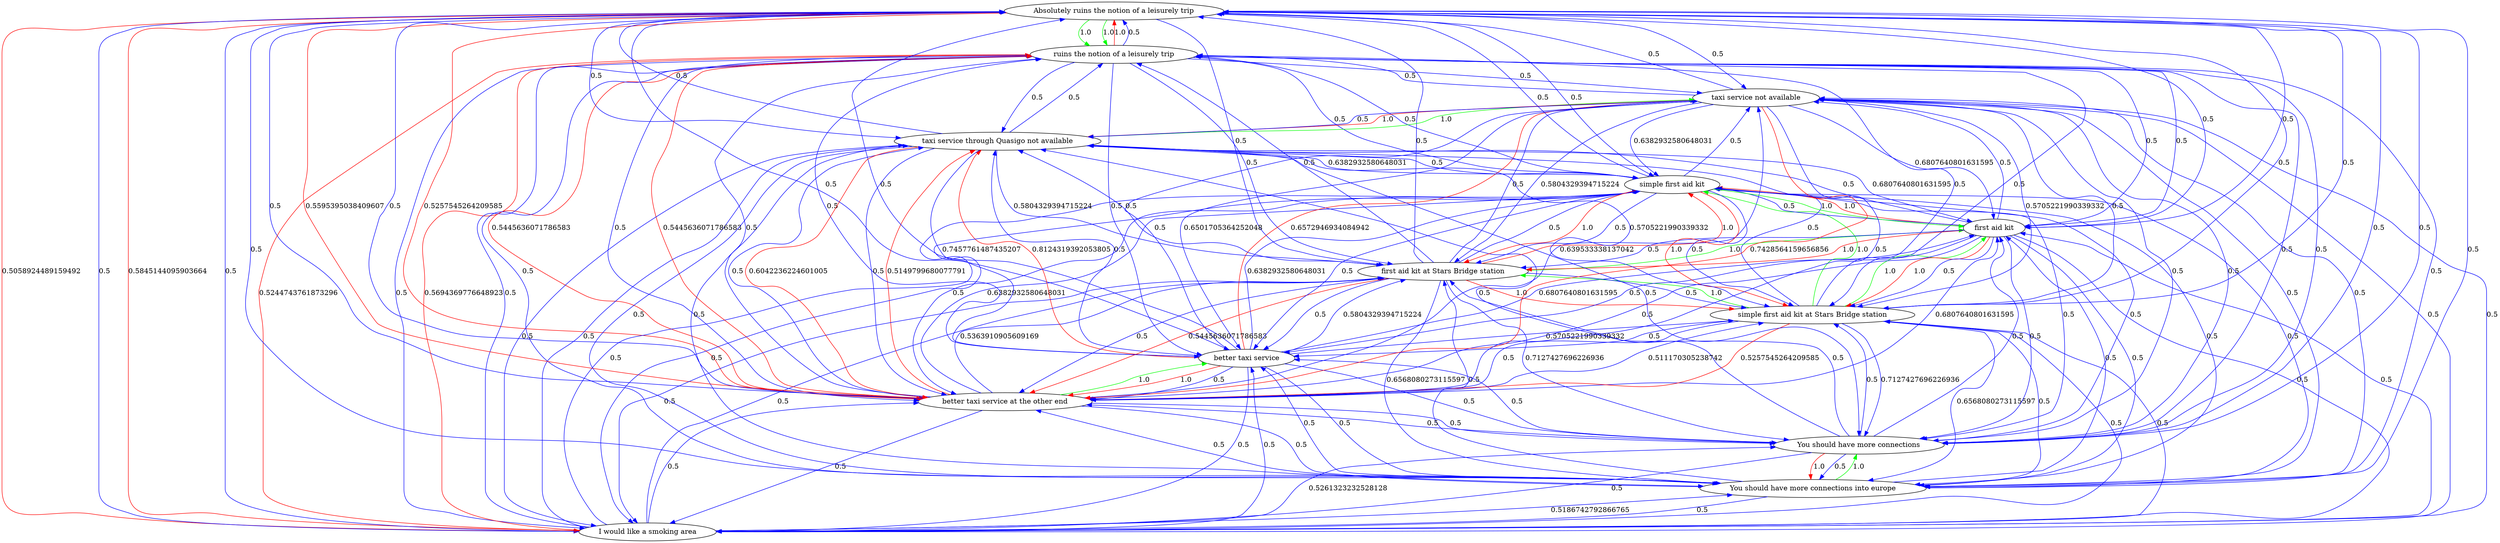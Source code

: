 digraph rawGraph {
"Absolutely ruins the notion of a leisurely trip";"ruins the notion of a leisurely trip";"I would like a smoking area";"You should have more connections into europe";"You should have more connections";"better taxi service at the other end";"better taxi service";"simple first aid kit at Stars Bridge station";"first aid kit at Stars Bridge station";"first aid kit";"simple first aid kit";"taxi service through Quasigo not available";"taxi service not available";"Absolutely ruins the notion of a leisurely trip" -> "ruins the notion of a leisurely trip" [label=1.0] [color=green]
"Absolutely ruins the notion of a leisurely trip" -> "ruins the notion of a leisurely trip" [label=1.0] [color=green]
"ruins the notion of a leisurely trip" -> "Absolutely ruins the notion of a leisurely trip" [label=1.0] [color=red]
"Absolutely ruins the notion of a leisurely trip" -> "I would like a smoking area" [label=0.5058924489159492] [color=red]
"ruins the notion of a leisurely trip" -> "I would like a smoking area" [label=0.5244743761873296] [color=red]
"I would like a smoking area" -> "Absolutely ruins the notion of a leisurely trip" [label=0.5845144095903664] [color=red]
"I would like a smoking area" -> "ruins the notion of a leisurely trip" [label=0.5694369776648923] [color=red]
"You should have more connections into europe" -> "You should have more connections" [label=1.0] [color=green]
"You should have more connections" -> "You should have more connections into europe" [label=1.0] [color=red]
"Absolutely ruins the notion of a leisurely trip" -> "You should have more connections into europe" [label=0.5] [color=blue]
"Absolutely ruins the notion of a leisurely trip" -> "You should have more connections" [label=0.5] [color=blue]
"ruins the notion of a leisurely trip" -> "You should have more connections into europe" [label=0.5] [color=blue]
"ruins the notion of a leisurely trip" -> "You should have more connections" [label=0.5] [color=blue]
"I would like a smoking area" -> "You should have more connections into europe" [label=0.5186742792866765] [color=blue]
"I would like a smoking area" -> "You should have more connections" [label=0.5261323232528128] [color=blue]
"You should have more connections into europe" -> "Absolutely ruins the notion of a leisurely trip" [label=0.5] [color=blue]
"You should have more connections into europe" -> "ruins the notion of a leisurely trip" [label=0.5] [color=blue]
"You should have more connections into europe" -> "I would like a smoking area" [label=0.5] [color=blue]
"You should have more connections" -> "Absolutely ruins the notion of a leisurely trip" [label=0.5] [color=blue]
"You should have more connections" -> "ruins the notion of a leisurely trip" [label=0.5] [color=blue]
"You should have more connections" -> "I would like a smoking area" [label=0.5] [color=blue]
"better taxi service at the other end" -> "better taxi service" [label=1.0] [color=green]
"better taxi service" -> "better taxi service at the other end" [label=1.0] [color=red]
"Absolutely ruins the notion of a leisurely trip" -> "better taxi service at the other end" [label=0.5257545264209585] [color=red]
"Absolutely ruins the notion of a leisurely trip" -> "better taxi service" [label=0.5] [color=blue]
"ruins the notion of a leisurely trip" -> "better taxi service at the other end" [label=0.5445636071786583] [color=red]
"ruins the notion of a leisurely trip" -> "better taxi service" [label=0.5] [color=blue]
"I would like a smoking area" -> "better taxi service at the other end" [label=0.5] [color=blue]
"I would like a smoking area" -> "better taxi service" [label=0.5] [color=blue]
"You should have more connections into europe" -> "better taxi service at the other end" [label=0.5] [color=blue]
"You should have more connections into europe" -> "better taxi service" [label=0.5] [color=blue]
"You should have more connections" -> "better taxi service at the other end" [label=0.5] [color=blue]
"You should have more connections" -> "better taxi service" [label=0.5] [color=blue]
"better taxi service at the other end" -> "Absolutely ruins the notion of a leisurely trip" [label=0.5595395038409607] [color=red]
"better taxi service at the other end" -> "ruins the notion of a leisurely trip" [label=0.5445636071786583] [color=red]
"better taxi service at the other end" -> "I would like a smoking area" [label=0.5] [color=blue]
"better taxi service at the other end" -> "You should have more connections into europe" [label=0.5] [color=blue]
"better taxi service at the other end" -> "You should have more connections" [label=0.5] [color=blue]
"better taxi service" -> "Absolutely ruins the notion of a leisurely trip" [label=0.5] [color=blue]
"better taxi service" -> "ruins the notion of a leisurely trip" [label=0.5] [color=blue]
"better taxi service" -> "I would like a smoking area" [label=0.5] [color=blue]
"better taxi service" -> "You should have more connections into europe" [label=0.5] [color=blue]
"better taxi service" -> "You should have more connections" [label=0.5] [color=blue]
"simple first aid kit at Stars Bridge station" -> "first aid kit at Stars Bridge station" [label=1.0] [color=green]
"first aid kit at Stars Bridge station" -> "first aid kit" [label=1.0] [color=green]
"simple first aid kit at Stars Bridge station" -> "simple first aid kit" [label=1.0] [color=green]
"simple first aid kit" -> "first aid kit" [label=1.0] [color=green]
"simple first aid kit at Stars Bridge station" -> "first aid kit" [label=1.0] [color=green]
"first aid kit at Stars Bridge station" -> "simple first aid kit at Stars Bridge station" [label=1.0] [color=red]
"first aid kit at Stars Bridge station" -> "simple first aid kit" [label=1.0] [color=red]
"first aid kit" -> "simple first aid kit at Stars Bridge station" [label=1.0] [color=red]
"first aid kit" -> "first aid kit at Stars Bridge station" [label=1.0] [color=red]
"first aid kit" -> "simple first aid kit" [label=1.0] [color=red]
"simple first aid kit" -> "simple first aid kit at Stars Bridge station" [label=1.0] [color=red]
"simple first aid kit" -> "first aid kit at Stars Bridge station" [label=1.0] [color=red]
"Absolutely ruins the notion of a leisurely trip" -> "simple first aid kit at Stars Bridge station" [label=0.5] [color=blue]
"Absolutely ruins the notion of a leisurely trip" -> "first aid kit at Stars Bridge station" [label=0.5] [color=blue]
"Absolutely ruins the notion of a leisurely trip" -> "first aid kit" [label=0.5] [color=blue]
"Absolutely ruins the notion of a leisurely trip" -> "simple first aid kit" [label=0.5] [color=blue]
"ruins the notion of a leisurely trip" -> "simple first aid kit at Stars Bridge station" [label=0.5] [color=blue]
"ruins the notion of a leisurely trip" -> "first aid kit at Stars Bridge station" [label=0.5] [color=blue]
"ruins the notion of a leisurely trip" -> "first aid kit" [label=0.5] [color=blue]
"ruins the notion of a leisurely trip" -> "simple first aid kit" [label=0.5] [color=blue]
"I would like a smoking area" -> "simple first aid kit at Stars Bridge station" [label=0.5] [color=blue]
"I would like a smoking area" -> "first aid kit at Stars Bridge station" [label=0.5] [color=blue]
"I would like a smoking area" -> "first aid kit" [label=0.5] [color=blue]
"I would like a smoking area" -> "simple first aid kit" [label=0.5] [color=blue]
"You should have more connections into europe" -> "simple first aid kit at Stars Bridge station" [label=0.5] [color=blue]
"You should have more connections into europe" -> "first aid kit at Stars Bridge station" [label=0.5] [color=blue]
"You should have more connections into europe" -> "first aid kit" [label=0.5] [color=blue]
"You should have more connections into europe" -> "simple first aid kit" [label=0.5] [color=blue]
"You should have more connections" -> "simple first aid kit at Stars Bridge station" [label=0.5] [color=blue]
"You should have more connections" -> "first aid kit at Stars Bridge station" [label=0.5] [color=blue]
"You should have more connections" -> "first aid kit" [label=0.5] [color=blue]
"You should have more connections" -> "simple first aid kit" [label=0.5] [color=blue]
"better taxi service at the other end" -> "simple first aid kit at Stars Bridge station" [label=0.511170305238742] [color=blue]
"better taxi service at the other end" -> "first aid kit at Stars Bridge station" [label=0.5363910905609169] [color=blue]
"better taxi service at the other end" -> "first aid kit" [label=0.6807640801631595] [color=blue]
"better taxi service at the other end" -> "simple first aid kit" [label=0.6382932580648031] [color=blue]
"better taxi service" -> "simple first aid kit at Stars Bridge station" [label=0.5705221990339332] [color=blue]
"better taxi service" -> "first aid kit at Stars Bridge station" [label=0.5804329394715224] [color=blue]
"better taxi service" -> "first aid kit" [label=0.6807640801631595] [color=blue]
"better taxi service" -> "simple first aid kit" [label=0.6382932580648031] [color=blue]
"simple first aid kit at Stars Bridge station" -> "Absolutely ruins the notion of a leisurely trip" [label=0.5] [color=blue]
"simple first aid kit at Stars Bridge station" -> "ruins the notion of a leisurely trip" [label=0.5] [color=blue]
"simple first aid kit at Stars Bridge station" -> "I would like a smoking area" [label=0.5] [color=blue]
"simple first aid kit at Stars Bridge station" -> "You should have more connections into europe" [label=0.6568080273115597] [color=blue]
"simple first aid kit at Stars Bridge station" -> "You should have more connections" [label=0.7127427696226936] [color=blue]
"simple first aid kit at Stars Bridge station" -> "better taxi service at the other end" [label=0.5257545264209585] [color=red]
"simple first aid kit at Stars Bridge station" -> "better taxi service" [label=0.5] [color=blue]
"first aid kit at Stars Bridge station" -> "Absolutely ruins the notion of a leisurely trip" [label=0.5] [color=blue]
"first aid kit at Stars Bridge station" -> "ruins the notion of a leisurely trip" [label=0.5] [color=blue]
"first aid kit at Stars Bridge station" -> "I would like a smoking area" [label=0.5] [color=blue]
"first aid kit at Stars Bridge station" -> "You should have more connections into europe" [label=0.6568080273115597] [color=blue]
"first aid kit at Stars Bridge station" -> "You should have more connections" [label=0.7127427696226936] [color=blue]
"first aid kit at Stars Bridge station" -> "better taxi service at the other end" [label=0.5445636071786583] [color=red]
"first aid kit at Stars Bridge station" -> "better taxi service" [label=0.5] [color=blue]
"first aid kit" -> "Absolutely ruins the notion of a leisurely trip" [label=0.5] [color=blue]
"first aid kit" -> "ruins the notion of a leisurely trip" [label=0.5] [color=blue]
"first aid kit" -> "I would like a smoking area" [label=0.5] [color=blue]
"first aid kit" -> "You should have more connections into europe" [label=0.5] [color=blue]
"first aid kit" -> "You should have more connections" [label=0.5] [color=blue]
"first aid kit" -> "better taxi service at the other end" [label=0.5] [color=blue]
"first aid kit" -> "better taxi service" [label=0.5] [color=blue]
"simple first aid kit" -> "Absolutely ruins the notion of a leisurely trip" [label=0.5] [color=blue]
"simple first aid kit" -> "ruins the notion of a leisurely trip" [label=0.5] [color=blue]
"simple first aid kit" -> "I would like a smoking area" [label=0.5] [color=blue]
"simple first aid kit" -> "You should have more connections into europe" [label=0.5] [color=blue]
"simple first aid kit" -> "You should have more connections" [label=0.5] [color=blue]
"simple first aid kit" -> "better taxi service at the other end" [label=0.5] [color=blue]
"simple first aid kit" -> "better taxi service" [label=0.5] [color=blue]
"taxi service through Quasigo not available" -> "taxi service not available" [label=1.0] [color=green]
"taxi service not available" -> "taxi service through Quasigo not available" [label=1.0] [color=red]
"Absolutely ruins the notion of a leisurely trip" -> "taxi service through Quasigo not available" [label=0.5] [color=blue]
"Absolutely ruins the notion of a leisurely trip" -> "taxi service not available" [label=0.5] [color=blue]
"ruins the notion of a leisurely trip" -> "taxi service through Quasigo not available" [label=0.5] [color=blue]
"ruins the notion of a leisurely trip" -> "taxi service not available" [label=0.5] [color=blue]
"I would like a smoking area" -> "taxi service through Quasigo not available" [label=0.5] [color=blue]
"I would like a smoking area" -> "taxi service not available" [label=0.5] [color=blue]
"You should have more connections into europe" -> "taxi service through Quasigo not available" [label=0.5] [color=blue]
"You should have more connections into europe" -> "taxi service not available" [label=0.5] [color=blue]
"You should have more connections" -> "taxi service through Quasigo not available" [label=0.5] [color=blue]
"You should have more connections" -> "taxi service not available" [label=0.5] [color=blue]
"better taxi service at the other end" -> "taxi service through Quasigo not available" [label=0.5149799680077791] [color=red]
"better taxi service at the other end" -> "taxi service not available" [label=0.639533338137042] [color=blue]
"better taxi service" -> "taxi service through Quasigo not available" [label=0.8124319392053805] [color=red]
"better taxi service" -> "taxi service not available" [label=0.6572946934084942] [color=red]
"simple first aid kit at Stars Bridge station" -> "taxi service through Quasigo not available" [label=0.5] [color=blue]
"simple first aid kit at Stars Bridge station" -> "taxi service not available" [label=0.5] [color=blue]
"first aid kit at Stars Bridge station" -> "taxi service through Quasigo not available" [label=0.5] [color=blue]
"first aid kit at Stars Bridge station" -> "taxi service not available" [label=0.5] [color=blue]
"first aid kit" -> "taxi service through Quasigo not available" [label=0.5] [color=blue]
"first aid kit" -> "taxi service not available" [label=0.5] [color=blue]
"simple first aid kit" -> "taxi service through Quasigo not available" [label=0.5] [color=blue]
"simple first aid kit" -> "taxi service not available" [label=0.5] [color=blue]
"taxi service through Quasigo not available" -> "Absolutely ruins the notion of a leisurely trip" [label=0.5] [color=blue]
"taxi service through Quasigo not available" -> "ruins the notion of a leisurely trip" [label=0.5] [color=blue]
"taxi service through Quasigo not available" -> "I would like a smoking area" [label=0.5] [color=blue]
"taxi service through Quasigo not available" -> "You should have more connections into europe" [label=0.5] [color=blue]
"taxi service through Quasigo not available" -> "You should have more connections" [label=0.5] [color=blue]
"taxi service through Quasigo not available" -> "better taxi service at the other end" [label=0.6042236224601005] [color=red]
"taxi service through Quasigo not available" -> "better taxi service" [label=0.7457761487435207] [color=blue]
"taxi service through Quasigo not available" -> "simple first aid kit at Stars Bridge station" [label=0.5705221990339332] [color=blue]
"taxi service through Quasigo not available" -> "first aid kit at Stars Bridge station" [label=0.5804329394715224] [color=blue]
"taxi service through Quasigo not available" -> "first aid kit" [label=0.6807640801631595] [color=blue]
"taxi service through Quasigo not available" -> "simple first aid kit" [label=0.6382932580648031] [color=blue]
"taxi service not available" -> "Absolutely ruins the notion of a leisurely trip" [label=0.5] [color=blue]
"taxi service not available" -> "ruins the notion of a leisurely trip" [label=0.5] [color=blue]
"taxi service not available" -> "I would like a smoking area" [label=0.5] [color=blue]
"taxi service not available" -> "You should have more connections into europe" [label=0.5] [color=blue]
"taxi service not available" -> "You should have more connections" [label=0.5] [color=blue]
"taxi service not available" -> "better taxi service at the other end" [label=0.7428564159656856] [color=red]
"taxi service not available" -> "better taxi service" [label=0.6501705364252048] [color=blue]
"taxi service not available" -> "simple first aid kit at Stars Bridge station" [label=0.5705221990339332] [color=blue]
"taxi service not available" -> "first aid kit at Stars Bridge station" [label=0.5804329394715224] [color=blue]
"taxi service not available" -> "first aid kit" [label=0.6807640801631595] [color=blue]
"taxi service not available" -> "simple first aid kit" [label=0.6382932580648031] [color=blue]
"Absolutely ruins the notion of a leisurely trip" -> "better taxi service at the other end" [label=0.5] [color=blue]
"Absolutely ruins the notion of a leisurely trip" -> "I would like a smoking area" [label=0.5] [color=blue]
"ruins the notion of a leisurely trip" -> "better taxi service at the other end" [label=0.5] [color=blue]
"ruins the notion of a leisurely trip" -> "Absolutely ruins the notion of a leisurely trip" [label=0.5] [color=blue]
"ruins the notion of a leisurely trip" -> "I would like a smoking area" [label=0.5] [color=blue]
"I would like a smoking area" -> "Absolutely ruins the notion of a leisurely trip" [label=0.5] [color=blue]
"I would like a smoking area" -> "ruins the notion of a leisurely trip" [label=0.5] [color=blue]
"You should have more connections" -> "You should have more connections into europe" [label=0.5] [color=blue]
"better taxi service at the other end" -> "Absolutely ruins the notion of a leisurely trip" [label=0.5] [color=blue]
"better taxi service at the other end" -> "taxi service through Quasigo not available" [label=0.5] [color=blue]
"better taxi service at the other end" -> "ruins the notion of a leisurely trip" [label=0.5] [color=blue]
"better taxi service" -> "better taxi service at the other end" [label=0.5] [color=blue]
"better taxi service" -> "taxi service through Quasigo not available" [label=0.5] [color=blue]
"better taxi service" -> "taxi service not available" [label=0.5] [color=blue]
"simple first aid kit at Stars Bridge station" -> "better taxi service at the other end" [label=0.5] [color=blue]
"first aid kit at Stars Bridge station" -> "better taxi service at the other end" [label=0.5] [color=blue]
"first aid kit at Stars Bridge station" -> "simple first aid kit at Stars Bridge station" [label=0.5] [color=blue]
"first aid kit at Stars Bridge station" -> "simple first aid kit" [label=0.5] [color=blue]
"first aid kit" -> "simple first aid kit at Stars Bridge station" [label=0.5] [color=blue]
"first aid kit" -> "simple first aid kit" [label=0.5] [color=blue]
"first aid kit" -> "first aid kit at Stars Bridge station" [label=0.5] [color=blue]
"simple first aid kit" -> "simple first aid kit at Stars Bridge station" [label=0.5] [color=blue]
"simple first aid kit" -> "first aid kit at Stars Bridge station" [label=0.5] [color=blue]
"taxi service through Quasigo not available" -> "better taxi service at the other end" [label=0.5] [color=blue]
"taxi service not available" -> "better taxi service at the other end" [label=0.5] [color=blue]
"taxi service not available" -> "taxi service through Quasigo not available" [label=0.5] [color=blue]
}